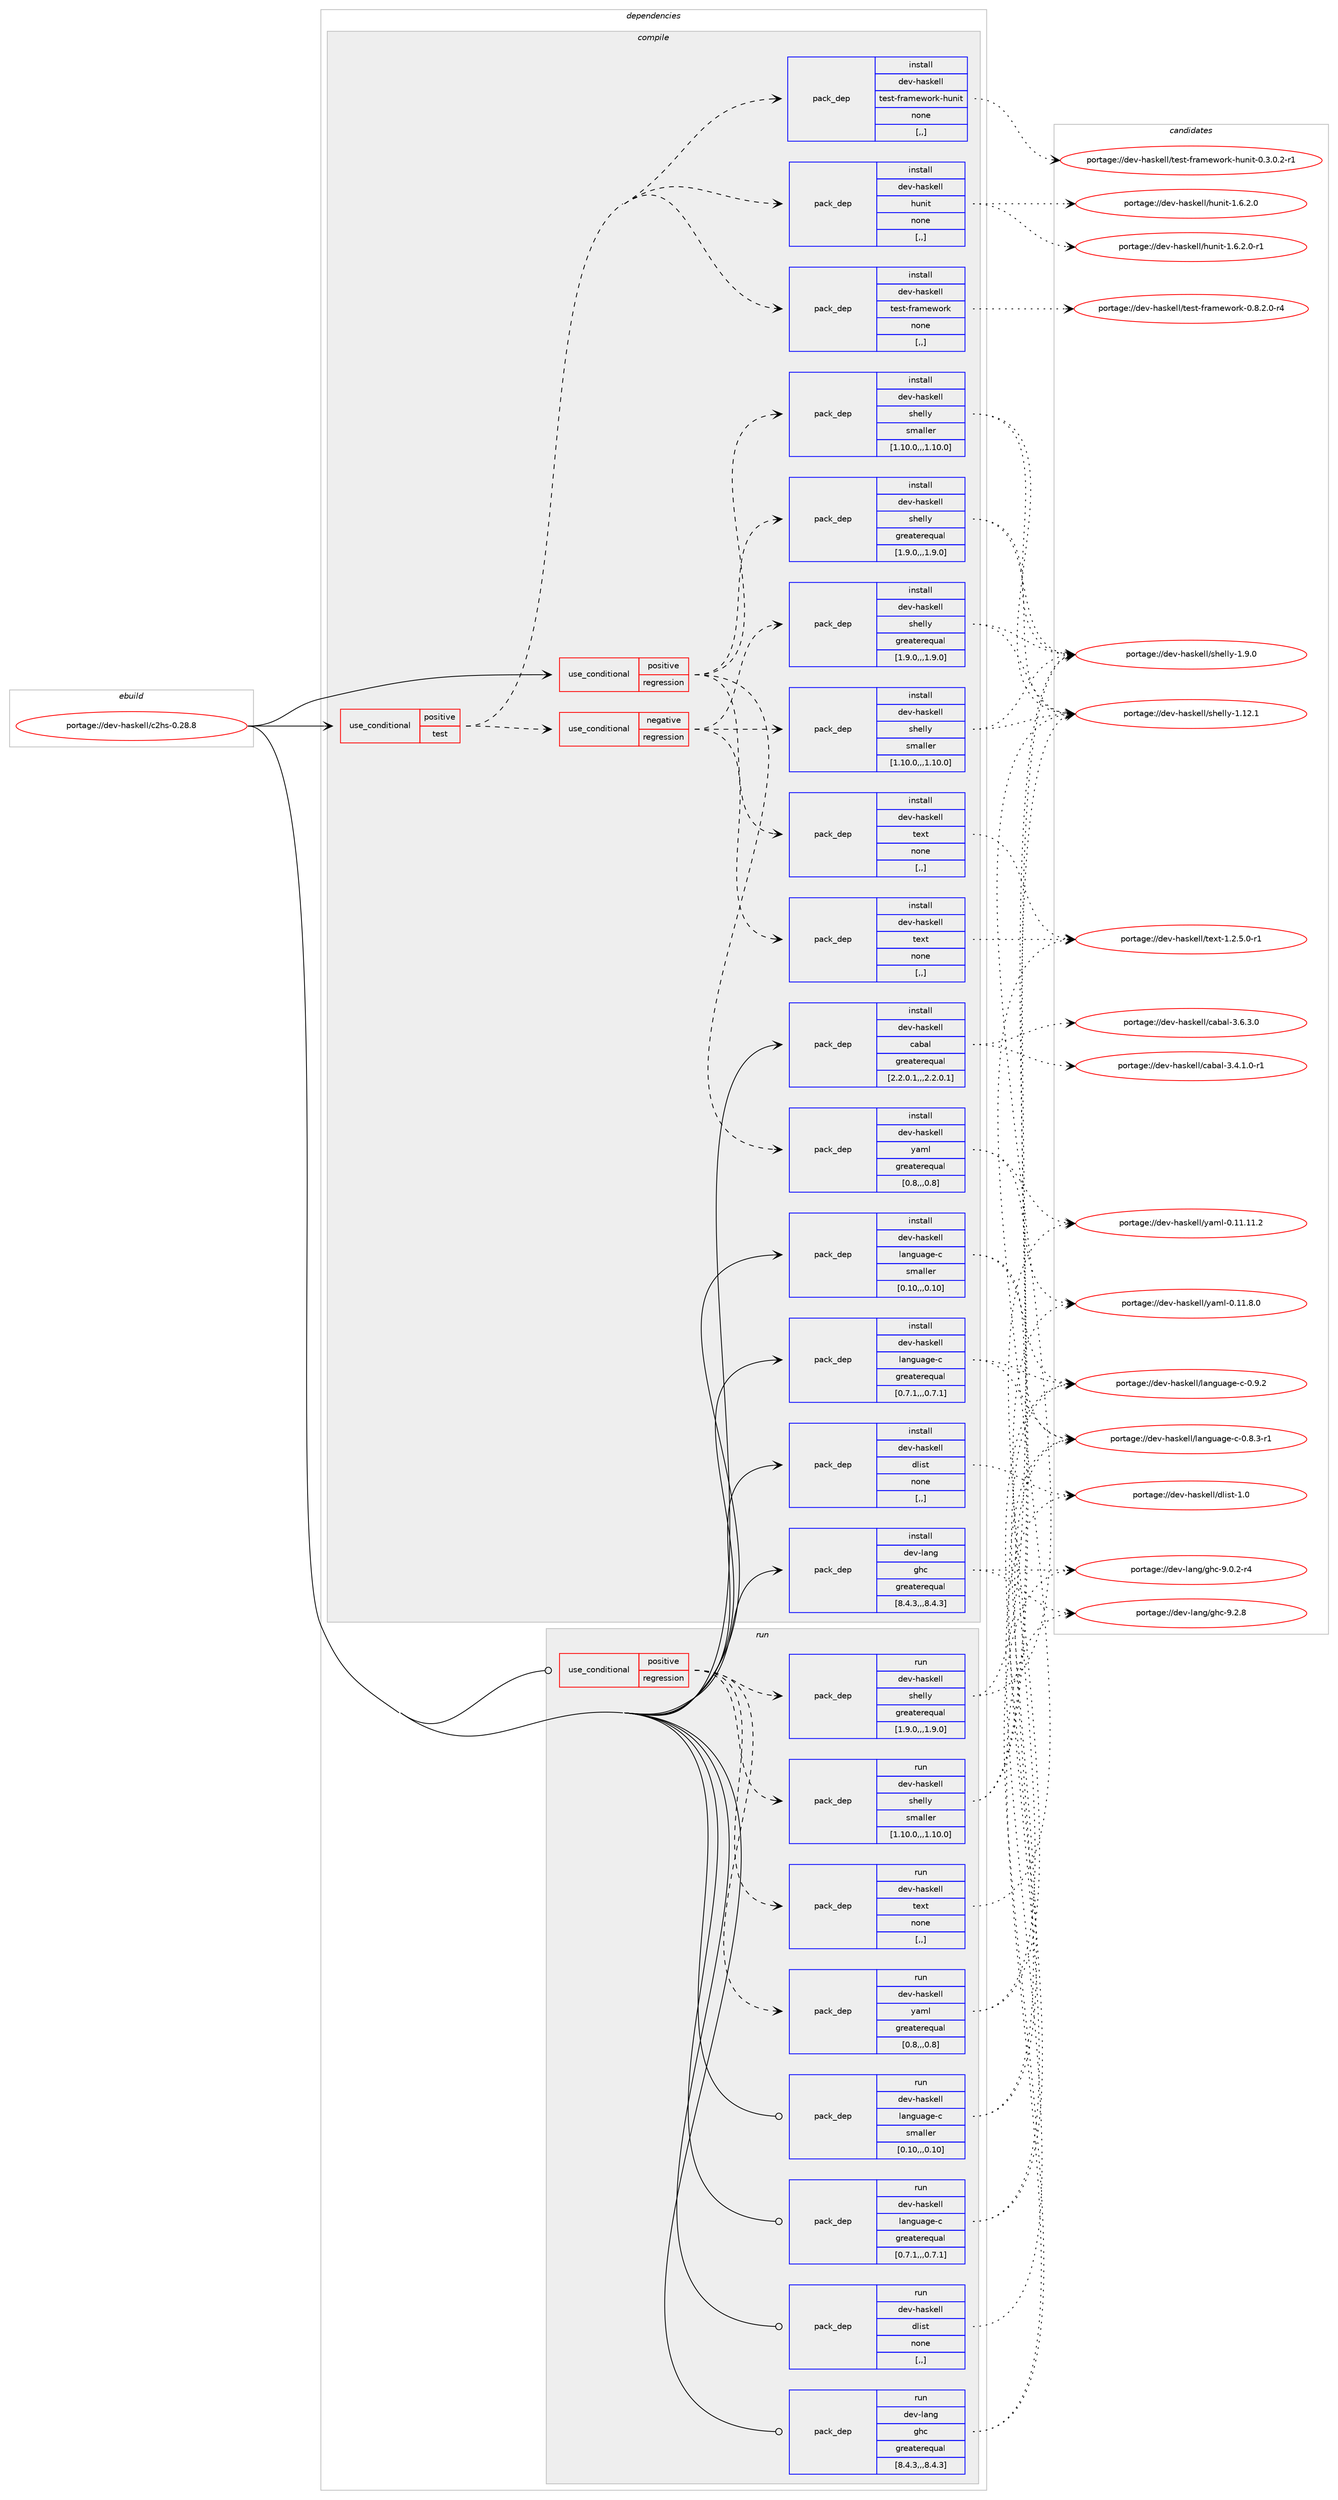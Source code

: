 digraph prolog {

# *************
# Graph options
# *************

newrank=true;
concentrate=true;
compound=true;
graph [rankdir=LR,fontname=Helvetica,fontsize=10,ranksep=1.5];#, ranksep=2.5, nodesep=0.2];
edge  [arrowhead=vee];
node  [fontname=Helvetica,fontsize=10];

# **********
# The ebuild
# **********

subgraph cluster_leftcol {
color=gray;
label=<<i>ebuild</i>>;
id [label="portage://dev-haskell/c2hs-0.28.8", color=red, width=4, href="../dev-haskell/c2hs-0.28.8.svg"];
}

# ****************
# The dependencies
# ****************

subgraph cluster_midcol {
color=gray;
label=<<i>dependencies</i>>;
subgraph cluster_compile {
fillcolor="#eeeeee";
style=filled;
label=<<i>compile</i>>;
subgraph cond20153 {
dependency77733 [label=<<TABLE BORDER="0" CELLBORDER="1" CELLSPACING="0" CELLPADDING="4"><TR><TD ROWSPAN="3" CELLPADDING="10">use_conditional</TD></TR><TR><TD>positive</TD></TR><TR><TD>regression</TD></TR></TABLE>>, shape=none, color=red];
subgraph pack56608 {
dependency77734 [label=<<TABLE BORDER="0" CELLBORDER="1" CELLSPACING="0" CELLPADDING="4" WIDTH="220"><TR><TD ROWSPAN="6" CELLPADDING="30">pack_dep</TD></TR><TR><TD WIDTH="110">install</TD></TR><TR><TD>dev-haskell</TD></TR><TR><TD>shelly</TD></TR><TR><TD>greaterequal</TD></TR><TR><TD>[1.9.0,,,1.9.0]</TD></TR></TABLE>>, shape=none, color=blue];
}
dependency77733:e -> dependency77734:w [weight=20,style="dashed",arrowhead="vee"];
subgraph pack56609 {
dependency77735 [label=<<TABLE BORDER="0" CELLBORDER="1" CELLSPACING="0" CELLPADDING="4" WIDTH="220"><TR><TD ROWSPAN="6" CELLPADDING="30">pack_dep</TD></TR><TR><TD WIDTH="110">install</TD></TR><TR><TD>dev-haskell</TD></TR><TR><TD>shelly</TD></TR><TR><TD>smaller</TD></TR><TR><TD>[1.10.0,,,1.10.0]</TD></TR></TABLE>>, shape=none, color=blue];
}
dependency77733:e -> dependency77735:w [weight=20,style="dashed",arrowhead="vee"];
subgraph pack56610 {
dependency77736 [label=<<TABLE BORDER="0" CELLBORDER="1" CELLSPACING="0" CELLPADDING="4" WIDTH="220"><TR><TD ROWSPAN="6" CELLPADDING="30">pack_dep</TD></TR><TR><TD WIDTH="110">install</TD></TR><TR><TD>dev-haskell</TD></TR><TR><TD>text</TD></TR><TR><TD>none</TD></TR><TR><TD>[,,]</TD></TR></TABLE>>, shape=none, color=blue];
}
dependency77733:e -> dependency77736:w [weight=20,style="dashed",arrowhead="vee"];
subgraph pack56611 {
dependency77737 [label=<<TABLE BORDER="0" CELLBORDER="1" CELLSPACING="0" CELLPADDING="4" WIDTH="220"><TR><TD ROWSPAN="6" CELLPADDING="30">pack_dep</TD></TR><TR><TD WIDTH="110">install</TD></TR><TR><TD>dev-haskell</TD></TR><TR><TD>yaml</TD></TR><TR><TD>greaterequal</TD></TR><TR><TD>[0.8,,,0.8]</TD></TR></TABLE>>, shape=none, color=blue];
}
dependency77733:e -> dependency77737:w [weight=20,style="dashed",arrowhead="vee"];
}
id:e -> dependency77733:w [weight=20,style="solid",arrowhead="vee"];
subgraph cond20154 {
dependency77738 [label=<<TABLE BORDER="0" CELLBORDER="1" CELLSPACING="0" CELLPADDING="4"><TR><TD ROWSPAN="3" CELLPADDING="10">use_conditional</TD></TR><TR><TD>positive</TD></TR><TR><TD>test</TD></TR></TABLE>>, shape=none, color=red];
subgraph pack56612 {
dependency77739 [label=<<TABLE BORDER="0" CELLBORDER="1" CELLSPACING="0" CELLPADDING="4" WIDTH="220"><TR><TD ROWSPAN="6" CELLPADDING="30">pack_dep</TD></TR><TR><TD WIDTH="110">install</TD></TR><TR><TD>dev-haskell</TD></TR><TR><TD>hunit</TD></TR><TR><TD>none</TD></TR><TR><TD>[,,]</TD></TR></TABLE>>, shape=none, color=blue];
}
dependency77738:e -> dependency77739:w [weight=20,style="dashed",arrowhead="vee"];
subgraph pack56613 {
dependency77740 [label=<<TABLE BORDER="0" CELLBORDER="1" CELLSPACING="0" CELLPADDING="4" WIDTH="220"><TR><TD ROWSPAN="6" CELLPADDING="30">pack_dep</TD></TR><TR><TD WIDTH="110">install</TD></TR><TR><TD>dev-haskell</TD></TR><TR><TD>test-framework</TD></TR><TR><TD>none</TD></TR><TR><TD>[,,]</TD></TR></TABLE>>, shape=none, color=blue];
}
dependency77738:e -> dependency77740:w [weight=20,style="dashed",arrowhead="vee"];
subgraph pack56614 {
dependency77741 [label=<<TABLE BORDER="0" CELLBORDER="1" CELLSPACING="0" CELLPADDING="4" WIDTH="220"><TR><TD ROWSPAN="6" CELLPADDING="30">pack_dep</TD></TR><TR><TD WIDTH="110">install</TD></TR><TR><TD>dev-haskell</TD></TR><TR><TD>test-framework-hunit</TD></TR><TR><TD>none</TD></TR><TR><TD>[,,]</TD></TR></TABLE>>, shape=none, color=blue];
}
dependency77738:e -> dependency77741:w [weight=20,style="dashed",arrowhead="vee"];
subgraph cond20155 {
dependency77742 [label=<<TABLE BORDER="0" CELLBORDER="1" CELLSPACING="0" CELLPADDING="4"><TR><TD ROWSPAN="3" CELLPADDING="10">use_conditional</TD></TR><TR><TD>negative</TD></TR><TR><TD>regression</TD></TR></TABLE>>, shape=none, color=red];
subgraph pack56615 {
dependency77743 [label=<<TABLE BORDER="0" CELLBORDER="1" CELLSPACING="0" CELLPADDING="4" WIDTH="220"><TR><TD ROWSPAN="6" CELLPADDING="30">pack_dep</TD></TR><TR><TD WIDTH="110">install</TD></TR><TR><TD>dev-haskell</TD></TR><TR><TD>shelly</TD></TR><TR><TD>greaterequal</TD></TR><TR><TD>[1.9.0,,,1.9.0]</TD></TR></TABLE>>, shape=none, color=blue];
}
dependency77742:e -> dependency77743:w [weight=20,style="dashed",arrowhead="vee"];
subgraph pack56616 {
dependency77744 [label=<<TABLE BORDER="0" CELLBORDER="1" CELLSPACING="0" CELLPADDING="4" WIDTH="220"><TR><TD ROWSPAN="6" CELLPADDING="30">pack_dep</TD></TR><TR><TD WIDTH="110">install</TD></TR><TR><TD>dev-haskell</TD></TR><TR><TD>shelly</TD></TR><TR><TD>smaller</TD></TR><TR><TD>[1.10.0,,,1.10.0]</TD></TR></TABLE>>, shape=none, color=blue];
}
dependency77742:e -> dependency77744:w [weight=20,style="dashed",arrowhead="vee"];
subgraph pack56617 {
dependency77745 [label=<<TABLE BORDER="0" CELLBORDER="1" CELLSPACING="0" CELLPADDING="4" WIDTH="220"><TR><TD ROWSPAN="6" CELLPADDING="30">pack_dep</TD></TR><TR><TD WIDTH="110">install</TD></TR><TR><TD>dev-haskell</TD></TR><TR><TD>text</TD></TR><TR><TD>none</TD></TR><TR><TD>[,,]</TD></TR></TABLE>>, shape=none, color=blue];
}
dependency77742:e -> dependency77745:w [weight=20,style="dashed",arrowhead="vee"];
}
dependency77738:e -> dependency77742:w [weight=20,style="dashed",arrowhead="vee"];
}
id:e -> dependency77738:w [weight=20,style="solid",arrowhead="vee"];
subgraph pack56618 {
dependency77746 [label=<<TABLE BORDER="0" CELLBORDER="1" CELLSPACING="0" CELLPADDING="4" WIDTH="220"><TR><TD ROWSPAN="6" CELLPADDING="30">pack_dep</TD></TR><TR><TD WIDTH="110">install</TD></TR><TR><TD>dev-haskell</TD></TR><TR><TD>cabal</TD></TR><TR><TD>greaterequal</TD></TR><TR><TD>[2.2.0.1,,,2.2.0.1]</TD></TR></TABLE>>, shape=none, color=blue];
}
id:e -> dependency77746:w [weight=20,style="solid",arrowhead="vee"];
subgraph pack56619 {
dependency77747 [label=<<TABLE BORDER="0" CELLBORDER="1" CELLSPACING="0" CELLPADDING="4" WIDTH="220"><TR><TD ROWSPAN="6" CELLPADDING="30">pack_dep</TD></TR><TR><TD WIDTH="110">install</TD></TR><TR><TD>dev-haskell</TD></TR><TR><TD>dlist</TD></TR><TR><TD>none</TD></TR><TR><TD>[,,]</TD></TR></TABLE>>, shape=none, color=blue];
}
id:e -> dependency77747:w [weight=20,style="solid",arrowhead="vee"];
subgraph pack56620 {
dependency77748 [label=<<TABLE BORDER="0" CELLBORDER="1" CELLSPACING="0" CELLPADDING="4" WIDTH="220"><TR><TD ROWSPAN="6" CELLPADDING="30">pack_dep</TD></TR><TR><TD WIDTH="110">install</TD></TR><TR><TD>dev-haskell</TD></TR><TR><TD>language-c</TD></TR><TR><TD>greaterequal</TD></TR><TR><TD>[0.7.1,,,0.7.1]</TD></TR></TABLE>>, shape=none, color=blue];
}
id:e -> dependency77748:w [weight=20,style="solid",arrowhead="vee"];
subgraph pack56621 {
dependency77749 [label=<<TABLE BORDER="0" CELLBORDER="1" CELLSPACING="0" CELLPADDING="4" WIDTH="220"><TR><TD ROWSPAN="6" CELLPADDING="30">pack_dep</TD></TR><TR><TD WIDTH="110">install</TD></TR><TR><TD>dev-haskell</TD></TR><TR><TD>language-c</TD></TR><TR><TD>smaller</TD></TR><TR><TD>[0.10,,,0.10]</TD></TR></TABLE>>, shape=none, color=blue];
}
id:e -> dependency77749:w [weight=20,style="solid",arrowhead="vee"];
subgraph pack56622 {
dependency77750 [label=<<TABLE BORDER="0" CELLBORDER="1" CELLSPACING="0" CELLPADDING="4" WIDTH="220"><TR><TD ROWSPAN="6" CELLPADDING="30">pack_dep</TD></TR><TR><TD WIDTH="110">install</TD></TR><TR><TD>dev-lang</TD></TR><TR><TD>ghc</TD></TR><TR><TD>greaterequal</TD></TR><TR><TD>[8.4.3,,,8.4.3]</TD></TR></TABLE>>, shape=none, color=blue];
}
id:e -> dependency77750:w [weight=20,style="solid",arrowhead="vee"];
}
subgraph cluster_compileandrun {
fillcolor="#eeeeee";
style=filled;
label=<<i>compile and run</i>>;
}
subgraph cluster_run {
fillcolor="#eeeeee";
style=filled;
label=<<i>run</i>>;
subgraph cond20156 {
dependency77751 [label=<<TABLE BORDER="0" CELLBORDER="1" CELLSPACING="0" CELLPADDING="4"><TR><TD ROWSPAN="3" CELLPADDING="10">use_conditional</TD></TR><TR><TD>positive</TD></TR><TR><TD>regression</TD></TR></TABLE>>, shape=none, color=red];
subgraph pack56623 {
dependency77752 [label=<<TABLE BORDER="0" CELLBORDER="1" CELLSPACING="0" CELLPADDING="4" WIDTH="220"><TR><TD ROWSPAN="6" CELLPADDING="30">pack_dep</TD></TR><TR><TD WIDTH="110">run</TD></TR><TR><TD>dev-haskell</TD></TR><TR><TD>shelly</TD></TR><TR><TD>greaterequal</TD></TR><TR><TD>[1.9.0,,,1.9.0]</TD></TR></TABLE>>, shape=none, color=blue];
}
dependency77751:e -> dependency77752:w [weight=20,style="dashed",arrowhead="vee"];
subgraph pack56624 {
dependency77753 [label=<<TABLE BORDER="0" CELLBORDER="1" CELLSPACING="0" CELLPADDING="4" WIDTH="220"><TR><TD ROWSPAN="6" CELLPADDING="30">pack_dep</TD></TR><TR><TD WIDTH="110">run</TD></TR><TR><TD>dev-haskell</TD></TR><TR><TD>shelly</TD></TR><TR><TD>smaller</TD></TR><TR><TD>[1.10.0,,,1.10.0]</TD></TR></TABLE>>, shape=none, color=blue];
}
dependency77751:e -> dependency77753:w [weight=20,style="dashed",arrowhead="vee"];
subgraph pack56625 {
dependency77754 [label=<<TABLE BORDER="0" CELLBORDER="1" CELLSPACING="0" CELLPADDING="4" WIDTH="220"><TR><TD ROWSPAN="6" CELLPADDING="30">pack_dep</TD></TR><TR><TD WIDTH="110">run</TD></TR><TR><TD>dev-haskell</TD></TR><TR><TD>text</TD></TR><TR><TD>none</TD></TR><TR><TD>[,,]</TD></TR></TABLE>>, shape=none, color=blue];
}
dependency77751:e -> dependency77754:w [weight=20,style="dashed",arrowhead="vee"];
subgraph pack56626 {
dependency77755 [label=<<TABLE BORDER="0" CELLBORDER="1" CELLSPACING="0" CELLPADDING="4" WIDTH="220"><TR><TD ROWSPAN="6" CELLPADDING="30">pack_dep</TD></TR><TR><TD WIDTH="110">run</TD></TR><TR><TD>dev-haskell</TD></TR><TR><TD>yaml</TD></TR><TR><TD>greaterequal</TD></TR><TR><TD>[0.8,,,0.8]</TD></TR></TABLE>>, shape=none, color=blue];
}
dependency77751:e -> dependency77755:w [weight=20,style="dashed",arrowhead="vee"];
}
id:e -> dependency77751:w [weight=20,style="solid",arrowhead="odot"];
subgraph pack56627 {
dependency77756 [label=<<TABLE BORDER="0" CELLBORDER="1" CELLSPACING="0" CELLPADDING="4" WIDTH="220"><TR><TD ROWSPAN="6" CELLPADDING="30">pack_dep</TD></TR><TR><TD WIDTH="110">run</TD></TR><TR><TD>dev-haskell</TD></TR><TR><TD>dlist</TD></TR><TR><TD>none</TD></TR><TR><TD>[,,]</TD></TR></TABLE>>, shape=none, color=blue];
}
id:e -> dependency77756:w [weight=20,style="solid",arrowhead="odot"];
subgraph pack56628 {
dependency77757 [label=<<TABLE BORDER="0" CELLBORDER="1" CELLSPACING="0" CELLPADDING="4" WIDTH="220"><TR><TD ROWSPAN="6" CELLPADDING="30">pack_dep</TD></TR><TR><TD WIDTH="110">run</TD></TR><TR><TD>dev-haskell</TD></TR><TR><TD>language-c</TD></TR><TR><TD>greaterequal</TD></TR><TR><TD>[0.7.1,,,0.7.1]</TD></TR></TABLE>>, shape=none, color=blue];
}
id:e -> dependency77757:w [weight=20,style="solid",arrowhead="odot"];
subgraph pack56629 {
dependency77758 [label=<<TABLE BORDER="0" CELLBORDER="1" CELLSPACING="0" CELLPADDING="4" WIDTH="220"><TR><TD ROWSPAN="6" CELLPADDING="30">pack_dep</TD></TR><TR><TD WIDTH="110">run</TD></TR><TR><TD>dev-haskell</TD></TR><TR><TD>language-c</TD></TR><TR><TD>smaller</TD></TR><TR><TD>[0.10,,,0.10]</TD></TR></TABLE>>, shape=none, color=blue];
}
id:e -> dependency77758:w [weight=20,style="solid",arrowhead="odot"];
subgraph pack56630 {
dependency77759 [label=<<TABLE BORDER="0" CELLBORDER="1" CELLSPACING="0" CELLPADDING="4" WIDTH="220"><TR><TD ROWSPAN="6" CELLPADDING="30">pack_dep</TD></TR><TR><TD WIDTH="110">run</TD></TR><TR><TD>dev-lang</TD></TR><TR><TD>ghc</TD></TR><TR><TD>greaterequal</TD></TR><TR><TD>[8.4.3,,,8.4.3]</TD></TR></TABLE>>, shape=none, color=blue];
}
id:e -> dependency77759:w [weight=20,style="solid",arrowhead="odot"];
}
}

# **************
# The candidates
# **************

subgraph cluster_choices {
rank=same;
color=gray;
label=<<i>candidates</i>>;

subgraph choice56608 {
color=black;
nodesep=1;
choice10010111845104971151071011081084711510410110810812145494649504649 [label="portage://dev-haskell/shelly-1.12.1", color=red, width=4,href="../dev-haskell/shelly-1.12.1.svg"];
choice100101118451049711510710110810847115104101108108121454946574648 [label="portage://dev-haskell/shelly-1.9.0", color=red, width=4,href="../dev-haskell/shelly-1.9.0.svg"];
dependency77734:e -> choice10010111845104971151071011081084711510410110810812145494649504649:w [style=dotted,weight="100"];
dependency77734:e -> choice100101118451049711510710110810847115104101108108121454946574648:w [style=dotted,weight="100"];
}
subgraph choice56609 {
color=black;
nodesep=1;
choice10010111845104971151071011081084711510410110810812145494649504649 [label="portage://dev-haskell/shelly-1.12.1", color=red, width=4,href="../dev-haskell/shelly-1.12.1.svg"];
choice100101118451049711510710110810847115104101108108121454946574648 [label="portage://dev-haskell/shelly-1.9.0", color=red, width=4,href="../dev-haskell/shelly-1.9.0.svg"];
dependency77735:e -> choice10010111845104971151071011081084711510410110810812145494649504649:w [style=dotted,weight="100"];
dependency77735:e -> choice100101118451049711510710110810847115104101108108121454946574648:w [style=dotted,weight="100"];
}
subgraph choice56610 {
color=black;
nodesep=1;
choice10010111845104971151071011081084711610112011645494650465346484511449 [label="portage://dev-haskell/text-1.2.5.0-r1", color=red, width=4,href="../dev-haskell/text-1.2.5.0-r1.svg"];
dependency77736:e -> choice10010111845104971151071011081084711610112011645494650465346484511449:w [style=dotted,weight="100"];
}
subgraph choice56611 {
color=black;
nodesep=1;
choice1001011184510497115107101108108471219710910845484649494649494650 [label="portage://dev-haskell/yaml-0.11.11.2", color=red, width=4,href="../dev-haskell/yaml-0.11.11.2.svg"];
choice10010111845104971151071011081084712197109108454846494946564648 [label="portage://dev-haskell/yaml-0.11.8.0", color=red, width=4,href="../dev-haskell/yaml-0.11.8.0.svg"];
dependency77737:e -> choice1001011184510497115107101108108471219710910845484649494649494650:w [style=dotted,weight="100"];
dependency77737:e -> choice10010111845104971151071011081084712197109108454846494946564648:w [style=dotted,weight="100"];
}
subgraph choice56612 {
color=black;
nodesep=1;
choice10010111845104971151071011081084710411711010511645494654465046484511449 [label="portage://dev-haskell/hunit-1.6.2.0-r1", color=red, width=4,href="../dev-haskell/hunit-1.6.2.0-r1.svg"];
choice1001011184510497115107101108108471041171101051164549465446504648 [label="portage://dev-haskell/hunit-1.6.2.0", color=red, width=4,href="../dev-haskell/hunit-1.6.2.0.svg"];
dependency77739:e -> choice10010111845104971151071011081084710411711010511645494654465046484511449:w [style=dotted,weight="100"];
dependency77739:e -> choice1001011184510497115107101108108471041171101051164549465446504648:w [style=dotted,weight="100"];
}
subgraph choice56613 {
color=black;
nodesep=1;
choice100101118451049711510710110810847116101115116451021149710910111911111410745484656465046484511452 [label="portage://dev-haskell/test-framework-0.8.2.0-r4", color=red, width=4,href="../dev-haskell/test-framework-0.8.2.0-r4.svg"];
dependency77740:e -> choice100101118451049711510710110810847116101115116451021149710910111911111410745484656465046484511452:w [style=dotted,weight="100"];
}
subgraph choice56614 {
color=black;
nodesep=1;
choice10010111845104971151071011081084711610111511645102114971091011191111141074510411711010511645484651464846504511449 [label="portage://dev-haskell/test-framework-hunit-0.3.0.2-r1", color=red, width=4,href="../dev-haskell/test-framework-hunit-0.3.0.2-r1.svg"];
dependency77741:e -> choice10010111845104971151071011081084711610111511645102114971091011191111141074510411711010511645484651464846504511449:w [style=dotted,weight="100"];
}
subgraph choice56615 {
color=black;
nodesep=1;
choice10010111845104971151071011081084711510410110810812145494649504649 [label="portage://dev-haskell/shelly-1.12.1", color=red, width=4,href="../dev-haskell/shelly-1.12.1.svg"];
choice100101118451049711510710110810847115104101108108121454946574648 [label="portage://dev-haskell/shelly-1.9.0", color=red, width=4,href="../dev-haskell/shelly-1.9.0.svg"];
dependency77743:e -> choice10010111845104971151071011081084711510410110810812145494649504649:w [style=dotted,weight="100"];
dependency77743:e -> choice100101118451049711510710110810847115104101108108121454946574648:w [style=dotted,weight="100"];
}
subgraph choice56616 {
color=black;
nodesep=1;
choice10010111845104971151071011081084711510410110810812145494649504649 [label="portage://dev-haskell/shelly-1.12.1", color=red, width=4,href="../dev-haskell/shelly-1.12.1.svg"];
choice100101118451049711510710110810847115104101108108121454946574648 [label="portage://dev-haskell/shelly-1.9.0", color=red, width=4,href="../dev-haskell/shelly-1.9.0.svg"];
dependency77744:e -> choice10010111845104971151071011081084711510410110810812145494649504649:w [style=dotted,weight="100"];
dependency77744:e -> choice100101118451049711510710110810847115104101108108121454946574648:w [style=dotted,weight="100"];
}
subgraph choice56617 {
color=black;
nodesep=1;
choice10010111845104971151071011081084711610112011645494650465346484511449 [label="portage://dev-haskell/text-1.2.5.0-r1", color=red, width=4,href="../dev-haskell/text-1.2.5.0-r1.svg"];
dependency77745:e -> choice10010111845104971151071011081084711610112011645494650465346484511449:w [style=dotted,weight="100"];
}
subgraph choice56618 {
color=black;
nodesep=1;
choice100101118451049711510710110810847999798971084551465446514648 [label="portage://dev-haskell/cabal-3.6.3.0", color=red, width=4,href="../dev-haskell/cabal-3.6.3.0.svg"];
choice1001011184510497115107101108108479997989710845514652464946484511449 [label="portage://dev-haskell/cabal-3.4.1.0-r1", color=red, width=4,href="../dev-haskell/cabal-3.4.1.0-r1.svg"];
dependency77746:e -> choice100101118451049711510710110810847999798971084551465446514648:w [style=dotted,weight="100"];
dependency77746:e -> choice1001011184510497115107101108108479997989710845514652464946484511449:w [style=dotted,weight="100"];
}
subgraph choice56619 {
color=black;
nodesep=1;
choice10010111845104971151071011081084710010810511511645494648 [label="portage://dev-haskell/dlist-1.0", color=red, width=4,href="../dev-haskell/dlist-1.0.svg"];
dependency77747:e -> choice10010111845104971151071011081084710010810511511645494648:w [style=dotted,weight="100"];
}
subgraph choice56620 {
color=black;
nodesep=1;
choice10010111845104971151071011081084710897110103117971031014599454846574650 [label="portage://dev-haskell/language-c-0.9.2", color=red, width=4,href="../dev-haskell/language-c-0.9.2.svg"];
choice100101118451049711510710110810847108971101031179710310145994548465646514511449 [label="portage://dev-haskell/language-c-0.8.3-r1", color=red, width=4,href="../dev-haskell/language-c-0.8.3-r1.svg"];
dependency77748:e -> choice10010111845104971151071011081084710897110103117971031014599454846574650:w [style=dotted,weight="100"];
dependency77748:e -> choice100101118451049711510710110810847108971101031179710310145994548465646514511449:w [style=dotted,weight="100"];
}
subgraph choice56621 {
color=black;
nodesep=1;
choice10010111845104971151071011081084710897110103117971031014599454846574650 [label="portage://dev-haskell/language-c-0.9.2", color=red, width=4,href="../dev-haskell/language-c-0.9.2.svg"];
choice100101118451049711510710110810847108971101031179710310145994548465646514511449 [label="portage://dev-haskell/language-c-0.8.3-r1", color=red, width=4,href="../dev-haskell/language-c-0.8.3-r1.svg"];
dependency77749:e -> choice10010111845104971151071011081084710897110103117971031014599454846574650:w [style=dotted,weight="100"];
dependency77749:e -> choice100101118451049711510710110810847108971101031179710310145994548465646514511449:w [style=dotted,weight="100"];
}
subgraph choice56622 {
color=black;
nodesep=1;
choice10010111845108971101034710310499455746504656 [label="portage://dev-lang/ghc-9.2.8", color=red, width=4,href="../dev-lang/ghc-9.2.8.svg"];
choice100101118451089711010347103104994557464846504511452 [label="portage://dev-lang/ghc-9.0.2-r4", color=red, width=4,href="../dev-lang/ghc-9.0.2-r4.svg"];
dependency77750:e -> choice10010111845108971101034710310499455746504656:w [style=dotted,weight="100"];
dependency77750:e -> choice100101118451089711010347103104994557464846504511452:w [style=dotted,weight="100"];
}
subgraph choice56623 {
color=black;
nodesep=1;
choice10010111845104971151071011081084711510410110810812145494649504649 [label="portage://dev-haskell/shelly-1.12.1", color=red, width=4,href="../dev-haskell/shelly-1.12.1.svg"];
choice100101118451049711510710110810847115104101108108121454946574648 [label="portage://dev-haskell/shelly-1.9.0", color=red, width=4,href="../dev-haskell/shelly-1.9.0.svg"];
dependency77752:e -> choice10010111845104971151071011081084711510410110810812145494649504649:w [style=dotted,weight="100"];
dependency77752:e -> choice100101118451049711510710110810847115104101108108121454946574648:w [style=dotted,weight="100"];
}
subgraph choice56624 {
color=black;
nodesep=1;
choice10010111845104971151071011081084711510410110810812145494649504649 [label="portage://dev-haskell/shelly-1.12.1", color=red, width=4,href="../dev-haskell/shelly-1.12.1.svg"];
choice100101118451049711510710110810847115104101108108121454946574648 [label="portage://dev-haskell/shelly-1.9.0", color=red, width=4,href="../dev-haskell/shelly-1.9.0.svg"];
dependency77753:e -> choice10010111845104971151071011081084711510410110810812145494649504649:w [style=dotted,weight="100"];
dependency77753:e -> choice100101118451049711510710110810847115104101108108121454946574648:w [style=dotted,weight="100"];
}
subgraph choice56625 {
color=black;
nodesep=1;
choice10010111845104971151071011081084711610112011645494650465346484511449 [label="portage://dev-haskell/text-1.2.5.0-r1", color=red, width=4,href="../dev-haskell/text-1.2.5.0-r1.svg"];
dependency77754:e -> choice10010111845104971151071011081084711610112011645494650465346484511449:w [style=dotted,weight="100"];
}
subgraph choice56626 {
color=black;
nodesep=1;
choice1001011184510497115107101108108471219710910845484649494649494650 [label="portage://dev-haskell/yaml-0.11.11.2", color=red, width=4,href="../dev-haskell/yaml-0.11.11.2.svg"];
choice10010111845104971151071011081084712197109108454846494946564648 [label="portage://dev-haskell/yaml-0.11.8.0", color=red, width=4,href="../dev-haskell/yaml-0.11.8.0.svg"];
dependency77755:e -> choice1001011184510497115107101108108471219710910845484649494649494650:w [style=dotted,weight="100"];
dependency77755:e -> choice10010111845104971151071011081084712197109108454846494946564648:w [style=dotted,weight="100"];
}
subgraph choice56627 {
color=black;
nodesep=1;
choice10010111845104971151071011081084710010810511511645494648 [label="portage://dev-haskell/dlist-1.0", color=red, width=4,href="../dev-haskell/dlist-1.0.svg"];
dependency77756:e -> choice10010111845104971151071011081084710010810511511645494648:w [style=dotted,weight="100"];
}
subgraph choice56628 {
color=black;
nodesep=1;
choice10010111845104971151071011081084710897110103117971031014599454846574650 [label="portage://dev-haskell/language-c-0.9.2", color=red, width=4,href="../dev-haskell/language-c-0.9.2.svg"];
choice100101118451049711510710110810847108971101031179710310145994548465646514511449 [label="portage://dev-haskell/language-c-0.8.3-r1", color=red, width=4,href="../dev-haskell/language-c-0.8.3-r1.svg"];
dependency77757:e -> choice10010111845104971151071011081084710897110103117971031014599454846574650:w [style=dotted,weight="100"];
dependency77757:e -> choice100101118451049711510710110810847108971101031179710310145994548465646514511449:w [style=dotted,weight="100"];
}
subgraph choice56629 {
color=black;
nodesep=1;
choice10010111845104971151071011081084710897110103117971031014599454846574650 [label="portage://dev-haskell/language-c-0.9.2", color=red, width=4,href="../dev-haskell/language-c-0.9.2.svg"];
choice100101118451049711510710110810847108971101031179710310145994548465646514511449 [label="portage://dev-haskell/language-c-0.8.3-r1", color=red, width=4,href="../dev-haskell/language-c-0.8.3-r1.svg"];
dependency77758:e -> choice10010111845104971151071011081084710897110103117971031014599454846574650:w [style=dotted,weight="100"];
dependency77758:e -> choice100101118451049711510710110810847108971101031179710310145994548465646514511449:w [style=dotted,weight="100"];
}
subgraph choice56630 {
color=black;
nodesep=1;
choice10010111845108971101034710310499455746504656 [label="portage://dev-lang/ghc-9.2.8", color=red, width=4,href="../dev-lang/ghc-9.2.8.svg"];
choice100101118451089711010347103104994557464846504511452 [label="portage://dev-lang/ghc-9.0.2-r4", color=red, width=4,href="../dev-lang/ghc-9.0.2-r4.svg"];
dependency77759:e -> choice10010111845108971101034710310499455746504656:w [style=dotted,weight="100"];
dependency77759:e -> choice100101118451089711010347103104994557464846504511452:w [style=dotted,weight="100"];
}
}

}
